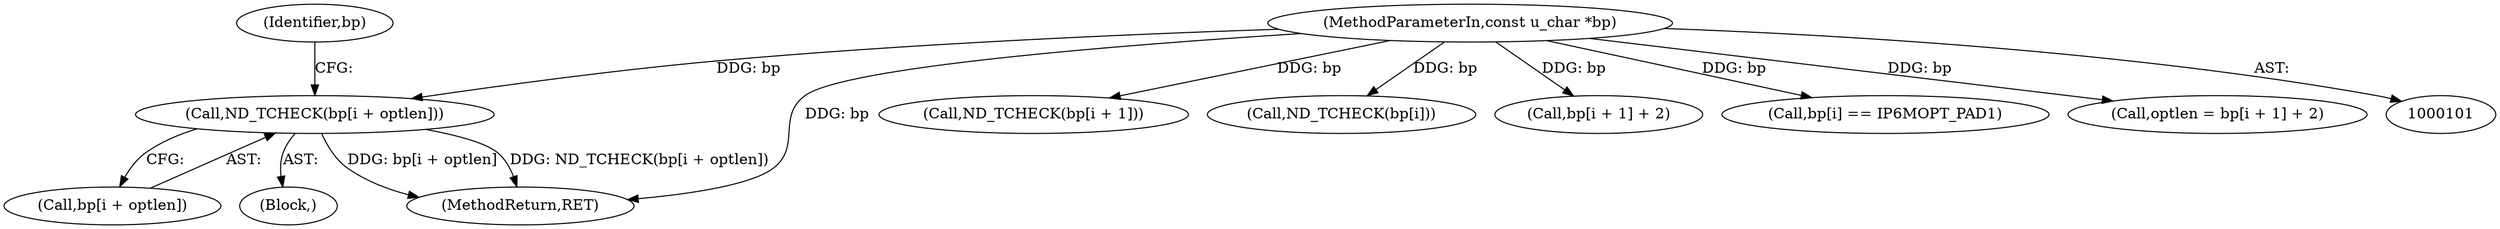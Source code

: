digraph "0_tcpdump_5338aac7b8b880b0c5e0c15e27dadc44c5559284@array" {
"1000165" [label="(Call,ND_TCHECK(bp[i + optlen]))"];
"1000103" [label="(MethodParameterIn,const u_char *bp)"];
"1000141" [label="(Call,ND_TCHECK(bp[i + 1]))"];
"1000119" [label="(Call,ND_TCHECK(bp[i]))"];
"1000166" [label="(Call,bp[i + optlen])"];
"1000149" [label="(Call,bp[i + 1] + 2)"];
"1000124" [label="(Call,bp[i] == IP6MOPT_PAD1)"];
"1000118" [label="(Block,)"];
"1000147" [label="(Call,optlen = bp[i + 1] + 2)"];
"1000165" [label="(Call,ND_TCHECK(bp[i + optlen]))"];
"1000103" [label="(MethodParameterIn,const u_char *bp)"];
"1000372" [label="(MethodReturn,RET)"];
"1000173" [label="(Identifier,bp)"];
"1000165" -> "1000118"  [label="AST: "];
"1000165" -> "1000166"  [label="CFG: "];
"1000166" -> "1000165"  [label="AST: "];
"1000173" -> "1000165"  [label="CFG: "];
"1000165" -> "1000372"  [label="DDG: bp[i + optlen]"];
"1000165" -> "1000372"  [label="DDG: ND_TCHECK(bp[i + optlen])"];
"1000103" -> "1000165"  [label="DDG: bp"];
"1000103" -> "1000101"  [label="AST: "];
"1000103" -> "1000372"  [label="DDG: bp"];
"1000103" -> "1000119"  [label="DDG: bp"];
"1000103" -> "1000124"  [label="DDG: bp"];
"1000103" -> "1000141"  [label="DDG: bp"];
"1000103" -> "1000147"  [label="DDG: bp"];
"1000103" -> "1000149"  [label="DDG: bp"];
}
